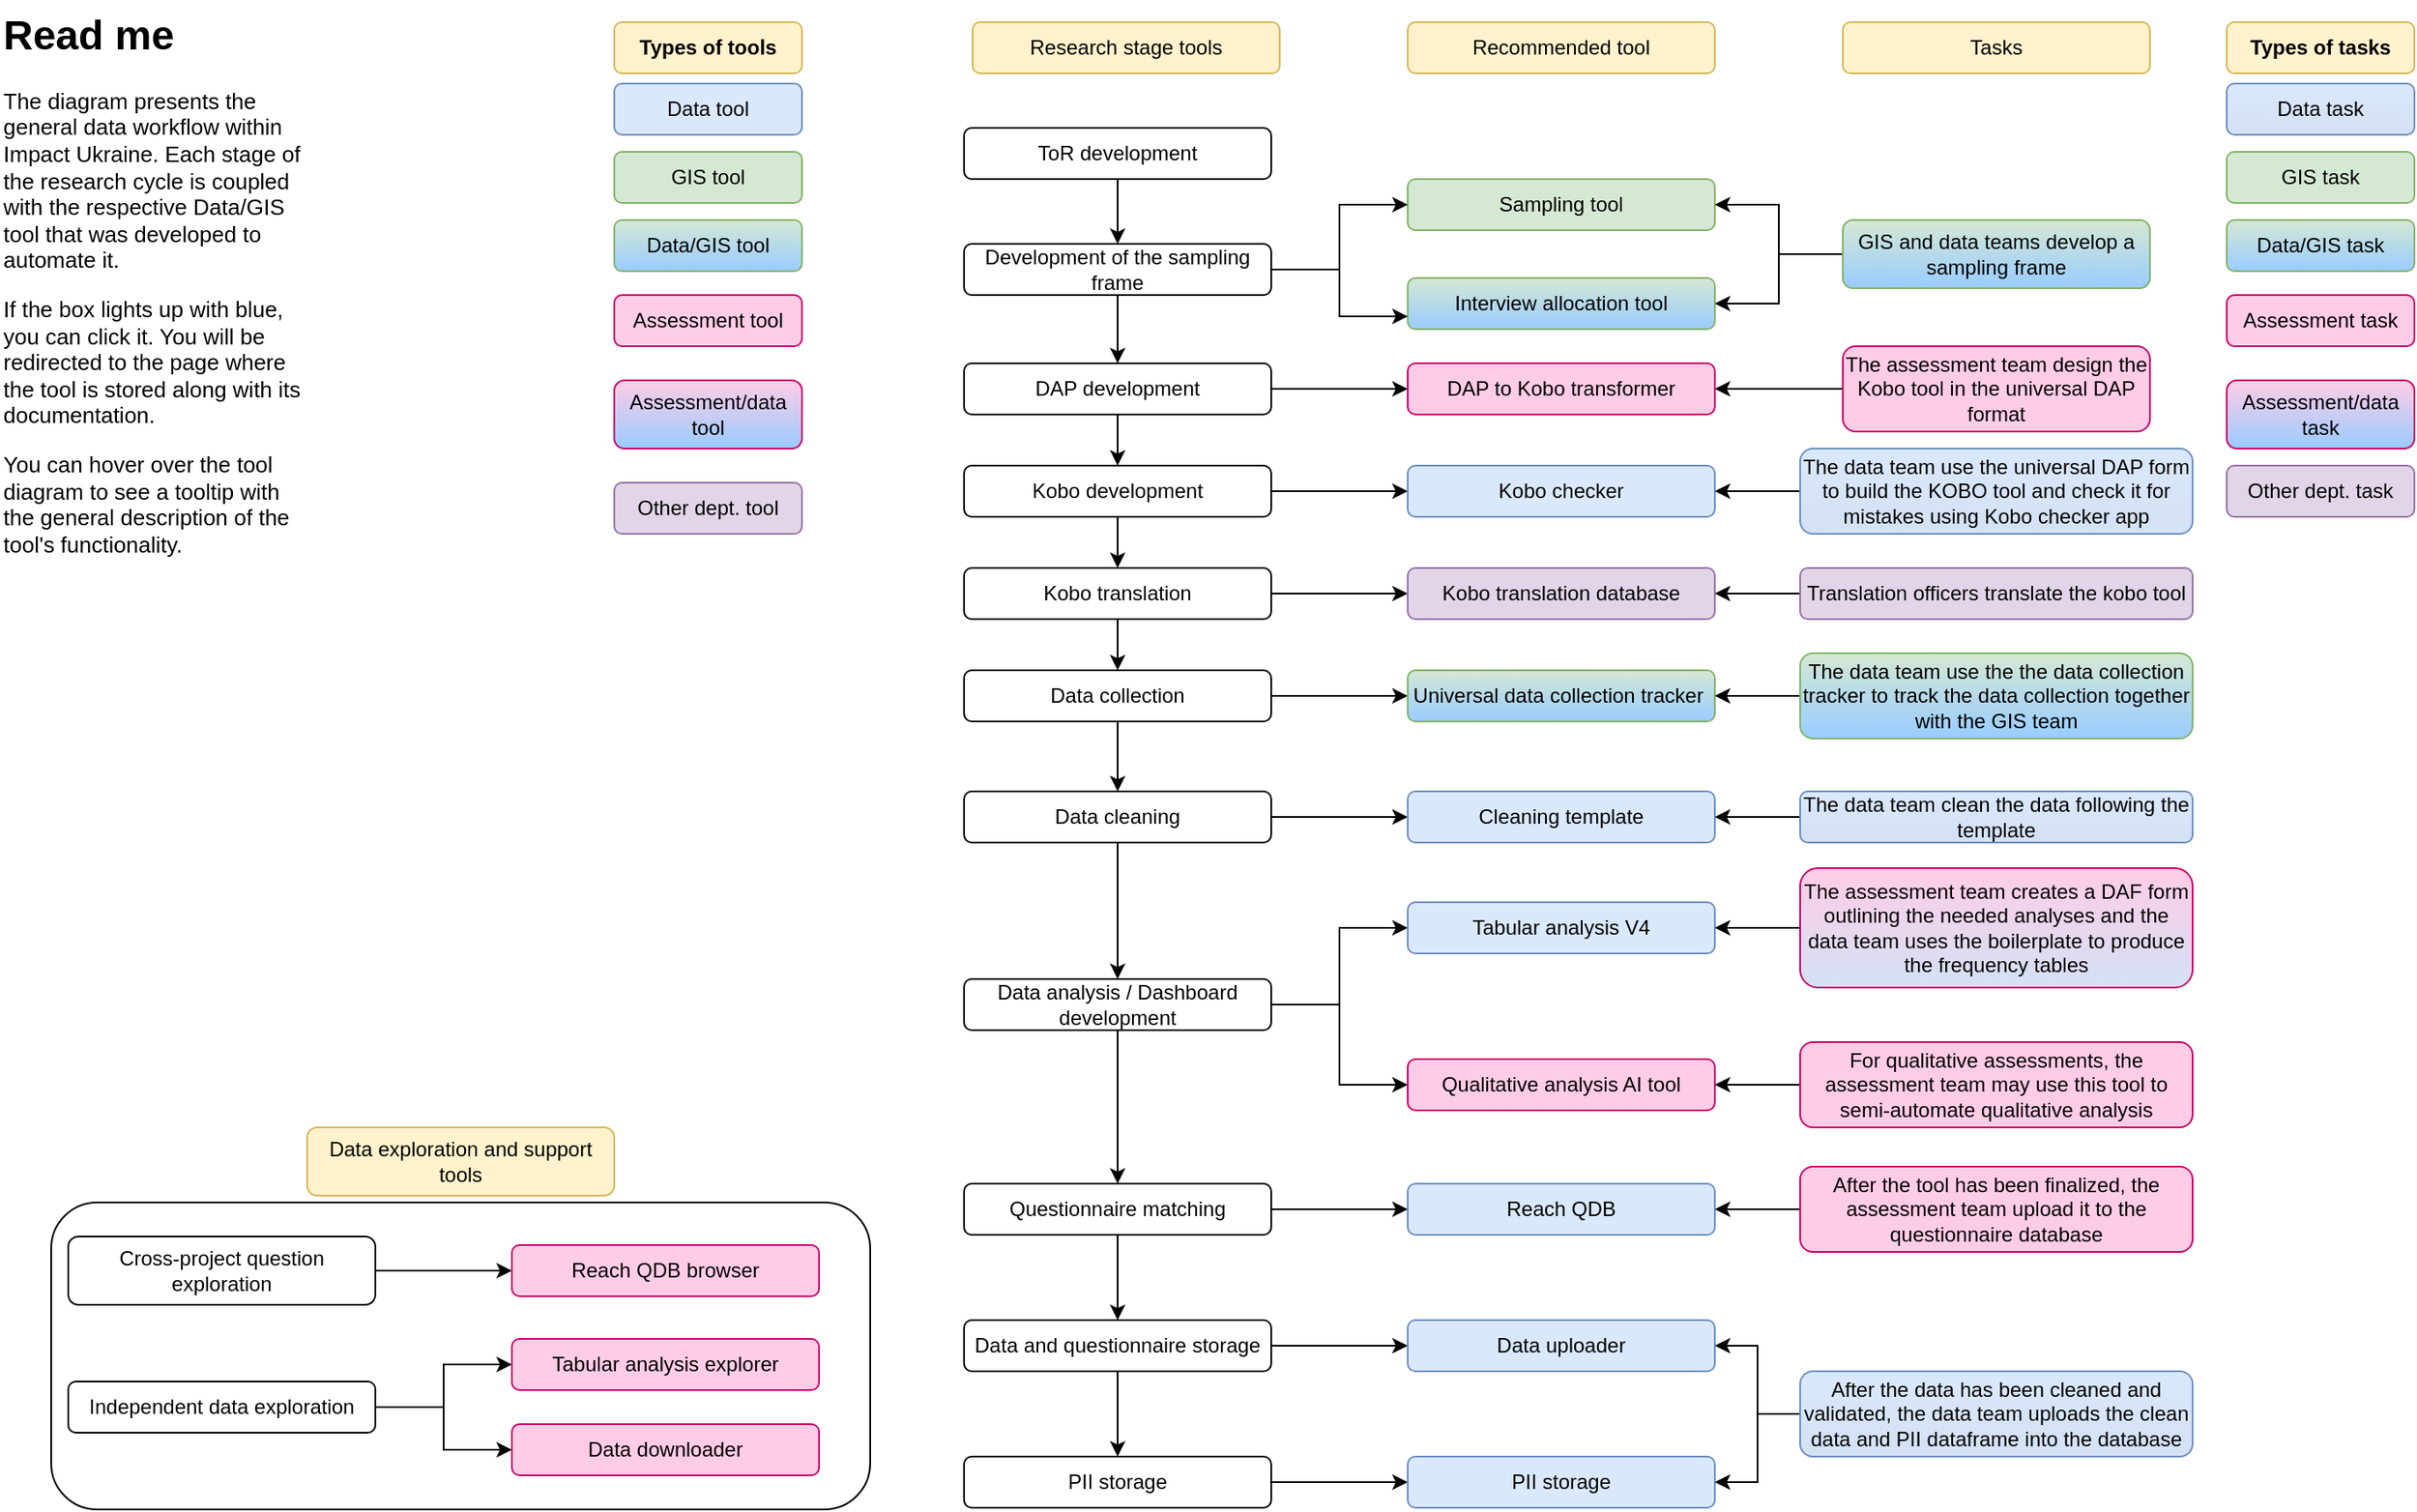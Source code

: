<mxfile version="24.4.15" type="github">
  <diagram name="Page-1" id="CdamL6_mtSKDQ_Ty3OGJ">
    <mxGraphModel dx="1975" dy="983" grid="1" gridSize="10" guides="1" tooltips="1" connect="1" arrows="1" fold="1" page="1" pageScale="1" pageWidth="850" pageHeight="1100" math="0" shadow="0">
      <root>
        <mxCell id="0" />
        <mxCell id="1" parent="0" />
        <mxCell id="rfDyb57G6SXDkPlzruz_-56" value="" style="rounded=1;whiteSpace=wrap;html=1;fillColor=none;" vertex="1" parent="1">
          <mxGeometry x="70" y="715" width="480" height="180" as="geometry" />
        </mxCell>
        <mxCell id="5ZZzninA21lW4IOuCeZm-38" style="edgeStyle=orthogonalEdgeStyle;rounded=0;orthogonalLoop=1;jettySize=auto;html=1;exitX=0.5;exitY=1;exitDx=0;exitDy=0;entryX=0.5;entryY=0;entryDx=0;entryDy=0;" parent="1" source="5ZZzninA21lW4IOuCeZm-1" target="5ZZzninA21lW4IOuCeZm-37" edge="1">
          <mxGeometry relative="1" as="geometry" />
        </mxCell>
        <mxCell id="5ZZzninA21lW4IOuCeZm-1" value="ToR development" style="rounded=1;whiteSpace=wrap;html=1;" parent="1" vertex="1">
          <mxGeometry x="605" y="85" width="180" height="30" as="geometry" />
        </mxCell>
        <UserObject label="Sampling tool" link="https://impact-initiatives.shinyapps.io/r_sampling_tool_v2/" tooltip="The tool allows the user to build a sampling frame using the list of settlements that have to be sampled and the estimated populations of the settlements" id="5ZZzninA21lW4IOuCeZm-2">
          <mxCell style="rounded=1;whiteSpace=wrap;html=1;fillColor=#d5e8d4;strokeColor=#82b366;" parent="1" vertex="1">
            <mxGeometry x="865" y="115" width="180" height="30" as="geometry" />
          </mxCell>
        </UserObject>
        <mxCell id="5ZZzninA21lW4IOuCeZm-3" value="Data/GIS tool" style="rounded=1;whiteSpace=wrap;html=1;fillColor=#d5e8d4;strokeColor=#82b366;gradientColor=#99CCFF;" parent="1" vertex="1">
          <mxGeometry x="400" y="139" width="110" height="30" as="geometry" />
        </mxCell>
        <mxCell id="5ZZzninA21lW4IOuCeZm-4" value="Data tool" style="rounded=1;whiteSpace=wrap;html=1;fillColor=#dae8fc;strokeColor=#6c8ebf;" parent="1" vertex="1">
          <mxGeometry x="400" y="59" width="110" height="30" as="geometry" />
        </mxCell>
        <mxCell id="5ZZzninA21lW4IOuCeZm-5" value="GIS tool" style="rounded=1;whiteSpace=wrap;html=1;fillColor=#d5e8d4;strokeColor=#82b366;" parent="1" vertex="1">
          <mxGeometry x="400" y="99" width="110" height="30" as="geometry" />
        </mxCell>
        <UserObject label="Interview allocation tool" tooltip="The tool allows the user to distribute the interviews across the sampled geography using the sampling frame and the maps of the territory that has to be sampled. The interviews can be distributed within individual polygons or attributed to points within polygons " id="5ZZzninA21lW4IOuCeZm-6">
          <mxCell style="rounded=1;whiteSpace=wrap;html=1;fillColor=#d5e8d4;strokeColor=#82b366;gradientColor=#99CCFF;" parent="1" vertex="1">
            <mxGeometry x="865" y="173" width="180" height="30" as="geometry" />
          </mxCell>
        </UserObject>
        <mxCell id="5ZZzninA21lW4IOuCeZm-32" style="edgeStyle=orthogonalEdgeStyle;rounded=0;orthogonalLoop=1;jettySize=auto;html=1;exitX=0.5;exitY=1;exitDx=0;exitDy=0;entryX=0.5;entryY=0;entryDx=0;entryDy=0;" parent="1" source="5ZZzninA21lW4IOuCeZm-10" target="5ZZzninA21lW4IOuCeZm-12" edge="1">
          <mxGeometry relative="1" as="geometry" />
        </mxCell>
        <mxCell id="5ZZzninA21lW4IOuCeZm-36" style="edgeStyle=orthogonalEdgeStyle;rounded=0;orthogonalLoop=1;jettySize=auto;html=1;exitX=1;exitY=0.5;exitDx=0;exitDy=0;" parent="1" source="5ZZzninA21lW4IOuCeZm-10" target="5ZZzninA21lW4IOuCeZm-13" edge="1">
          <mxGeometry relative="1" as="geometry" />
        </mxCell>
        <mxCell id="5ZZzninA21lW4IOuCeZm-10" value="DAP development" style="rounded=1;whiteSpace=wrap;html=1;" parent="1" vertex="1">
          <mxGeometry x="605" y="223" width="180" height="30" as="geometry" />
        </mxCell>
        <mxCell id="5ZZzninA21lW4IOuCeZm-42" style="edgeStyle=orthogonalEdgeStyle;rounded=0;orthogonalLoop=1;jettySize=auto;html=1;entryX=0;entryY=0.5;entryDx=0;entryDy=0;" parent="1" source="5ZZzninA21lW4IOuCeZm-12" target="5ZZzninA21lW4IOuCeZm-20" edge="1">
          <mxGeometry relative="1" as="geometry" />
        </mxCell>
        <mxCell id="rfDyb57G6SXDkPlzruz_-59" value="" style="edgeStyle=orthogonalEdgeStyle;rounded=0;orthogonalLoop=1;jettySize=auto;html=1;" edge="1" parent="1" source="5ZZzninA21lW4IOuCeZm-12" target="rfDyb57G6SXDkPlzruz_-51">
          <mxGeometry relative="1" as="geometry" />
        </mxCell>
        <mxCell id="5ZZzninA21lW4IOuCeZm-12" value="Kobo development" style="rounded=1;whiteSpace=wrap;html=1;" parent="1" vertex="1">
          <mxGeometry x="605" y="283" width="180" height="30" as="geometry" />
        </mxCell>
        <UserObject label="DAP to Kobo transformer" link="https://impact-initiatives.shinyapps.io/dap_generating/" tooltip="If the user has used the Universal DAP form to create their DAP file, this tool allows the user to create a baseline KOBO tool out of it. It can also be used to transform existing KOBO forms into DAP files filled in in the form of the Universal DAP file." id="5ZZzninA21lW4IOuCeZm-13">
          <mxCell style="rounded=1;whiteSpace=wrap;html=1;fillColor=#FFCCE6;strokeColor=#CC0066;" parent="1" vertex="1">
            <mxGeometry x="865" y="223" width="180" height="30" as="geometry" />
          </mxCell>
        </UserObject>
        <mxCell id="5ZZzninA21lW4IOuCeZm-33" style="edgeStyle=orthogonalEdgeStyle;rounded=0;orthogonalLoop=1;jettySize=auto;html=1;exitX=0.5;exitY=1;exitDx=0;exitDy=0;entryX=0.5;entryY=0;entryDx=0;entryDy=0;" parent="1" source="5ZZzninA21lW4IOuCeZm-19" target="5ZZzninA21lW4IOuCeZm-23" edge="1">
          <mxGeometry relative="1" as="geometry" />
        </mxCell>
        <mxCell id="5ZZzninA21lW4IOuCeZm-44" style="edgeStyle=orthogonalEdgeStyle;rounded=0;orthogonalLoop=1;jettySize=auto;html=1;exitX=1;exitY=0.5;exitDx=0;exitDy=0;entryX=0;entryY=0.5;entryDx=0;entryDy=0;" parent="1" source="5ZZzninA21lW4IOuCeZm-19" target="5ZZzninA21lW4IOuCeZm-43" edge="1">
          <mxGeometry relative="1" as="geometry" />
        </mxCell>
        <mxCell id="5ZZzninA21lW4IOuCeZm-19" value="Data collection" style="rounded=1;whiteSpace=wrap;html=1;" parent="1" vertex="1">
          <mxGeometry x="605" y="403" width="180" height="30" as="geometry" />
        </mxCell>
        <UserObject label="Kobo checker" link="https://impact-initiatives.shinyapps.io/Kobo_checker/" tooltip="The tool allows the user to check their KOBO form for common mistakes that can make it incompatible with the cleaning script.&#xa;It also allows the user to explore the interview flow within the KOBO form." id="5ZZzninA21lW4IOuCeZm-20">
          <mxCell style="rounded=1;whiteSpace=wrap;html=1;fillColor=#dae8fc;strokeColor=#6c8ebf;" parent="1" vertex="1">
            <mxGeometry x="865" y="283" width="180" height="30" as="geometry" />
          </mxCell>
        </UserObject>
        <mxCell id="5ZZzninA21lW4IOuCeZm-46" style="edgeStyle=orthogonalEdgeStyle;rounded=0;orthogonalLoop=1;jettySize=auto;html=1;exitX=1;exitY=0.5;exitDx=0;exitDy=0;" parent="1" source="5ZZzninA21lW4IOuCeZm-23" target="5ZZzninA21lW4IOuCeZm-25" edge="1">
          <mxGeometry relative="1" as="geometry" />
        </mxCell>
        <mxCell id="5ZZzninA21lW4IOuCeZm-49" style="edgeStyle=orthogonalEdgeStyle;rounded=0;orthogonalLoop=1;jettySize=auto;html=1;exitX=0.5;exitY=1;exitDx=0;exitDy=0;" parent="1" source="5ZZzninA21lW4IOuCeZm-23" target="5ZZzninA21lW4IOuCeZm-27" edge="1">
          <mxGeometry relative="1" as="geometry" />
        </mxCell>
        <mxCell id="5ZZzninA21lW4IOuCeZm-23" value="Data cleaning" style="rounded=1;whiteSpace=wrap;html=1;" parent="1" vertex="1">
          <mxGeometry x="605" y="474" width="180" height="30" as="geometry" />
        </mxCell>
        <UserObject label="Cleaning template" link="https://github.com/REACH-WoU/utilityR" tooltip="A universal cleaning template that goes through the general process of cleaning KOBO interviews within Impact Ukraine. Based on UtilityR package." id="5ZZzninA21lW4IOuCeZm-25">
          <mxCell style="rounded=1;whiteSpace=wrap;html=1;fillColor=#dae8fc;strokeColor=#6c8ebf;" parent="1" vertex="1">
            <mxGeometry x="865" y="474" width="180" height="30" as="geometry" />
          </mxCell>
        </UserObject>
        <mxCell id="5ZZzninA21lW4IOuCeZm-53" value="" style="edgeStyle=orthogonalEdgeStyle;rounded=0;orthogonalLoop=1;jettySize=auto;html=1;" parent="1" source="5ZZzninA21lW4IOuCeZm-27" target="5ZZzninA21lW4IOuCeZm-50" edge="1">
          <mxGeometry relative="1" as="geometry" />
        </mxCell>
        <mxCell id="rfDyb57G6SXDkPlzruz_-44" style="edgeStyle=orthogonalEdgeStyle;rounded=0;orthogonalLoop=1;jettySize=auto;html=1;entryX=0;entryY=0.5;entryDx=0;entryDy=0;" edge="1" parent="1" source="5ZZzninA21lW4IOuCeZm-27" target="rfDyb57G6SXDkPlzruz_-43">
          <mxGeometry relative="1" as="geometry" />
        </mxCell>
        <mxCell id="rfDyb57G6SXDkPlzruz_-45" style="edgeStyle=orthogonalEdgeStyle;rounded=0;orthogonalLoop=1;jettySize=auto;html=1;entryX=0;entryY=0.5;entryDx=0;entryDy=0;" edge="1" parent="1" source="5ZZzninA21lW4IOuCeZm-27" target="5ZZzninA21lW4IOuCeZm-47">
          <mxGeometry relative="1" as="geometry" />
        </mxCell>
        <mxCell id="5ZZzninA21lW4IOuCeZm-27" value="Data analysis / Dashboard development" style="rounded=1;whiteSpace=wrap;html=1;" parent="1" vertex="1">
          <mxGeometry x="605" y="584" width="180" height="30" as="geometry" />
        </mxCell>
        <mxCell id="5ZZzninA21lW4IOuCeZm-34" value="Research stage tools" style="rounded=1;whiteSpace=wrap;html=1;fillColor=#fff2cc;strokeColor=#d6b656;" parent="1" vertex="1">
          <mxGeometry x="610" y="23" width="180" height="30" as="geometry" />
        </mxCell>
        <mxCell id="5ZZzninA21lW4IOuCeZm-35" value="Recommended tool" style="rounded=1;whiteSpace=wrap;html=1;fillColor=#fff2cc;strokeColor=#d6b656;" parent="1" vertex="1">
          <mxGeometry x="865" y="23" width="180" height="30" as="geometry" />
        </mxCell>
        <mxCell id="5ZZzninA21lW4IOuCeZm-39" style="edgeStyle=orthogonalEdgeStyle;rounded=0;orthogonalLoop=1;jettySize=auto;html=1;exitX=0.5;exitY=1;exitDx=0;exitDy=0;" parent="1" source="5ZZzninA21lW4IOuCeZm-37" target="5ZZzninA21lW4IOuCeZm-10" edge="1">
          <mxGeometry relative="1" as="geometry" />
        </mxCell>
        <mxCell id="5ZZzninA21lW4IOuCeZm-40" style="edgeStyle=orthogonalEdgeStyle;rounded=0;orthogonalLoop=1;jettySize=auto;html=1;entryX=0;entryY=0.5;entryDx=0;entryDy=0;" parent="1" source="5ZZzninA21lW4IOuCeZm-37" target="5ZZzninA21lW4IOuCeZm-2" edge="1">
          <mxGeometry relative="1" as="geometry" />
        </mxCell>
        <mxCell id="5ZZzninA21lW4IOuCeZm-41" style="edgeStyle=orthogonalEdgeStyle;rounded=0;orthogonalLoop=1;jettySize=auto;html=1;exitX=1;exitY=0.5;exitDx=0;exitDy=0;entryX=0;entryY=0.75;entryDx=0;entryDy=0;" parent="1" source="5ZZzninA21lW4IOuCeZm-37" target="5ZZzninA21lW4IOuCeZm-6" edge="1">
          <mxGeometry relative="1" as="geometry" />
        </mxCell>
        <mxCell id="5ZZzninA21lW4IOuCeZm-37" value="Development of the sampling frame" style="rounded=1;whiteSpace=wrap;html=1;" parent="1" vertex="1">
          <mxGeometry x="605" y="153" width="180" height="30" as="geometry" />
        </mxCell>
        <UserObject label="Universal data collection tracker&amp;nbsp;" link="https://github.com/REACH-WoU/tracker_template" tooltip="The data collection tracker app on Shiny server. Allows the user to build interactive, live Shiny application that tracks the data collection process" id="5ZZzninA21lW4IOuCeZm-43">
          <mxCell style="rounded=1;whiteSpace=wrap;html=1;fillColor=#d5e8d4;strokeColor=#82b366;gradientColor=#99CCFF;" parent="1" vertex="1">
            <mxGeometry x="865" y="403" width="180" height="30" as="geometry" />
          </mxCell>
        </UserObject>
        <UserObject label="Tabular analysis V4" link="https://github.com/REACH-WoU/tabular_analysis_boilerplate_v4" tooltip="The tabular analysis boilerplate, that allows the user to quickly build frequency tables in Python. " id="5ZZzninA21lW4IOuCeZm-47">
          <mxCell style="rounded=1;whiteSpace=wrap;html=1;fillColor=#dae8fc;strokeColor=#6c8ebf;" parent="1" vertex="1">
            <mxGeometry x="865" y="539" width="180" height="30" as="geometry" />
          </mxCell>
        </UserObject>
        <mxCell id="5ZZzninA21lW4IOuCeZm-52" style="edgeStyle=orthogonalEdgeStyle;rounded=0;orthogonalLoop=1;jettySize=auto;html=1;exitX=1;exitY=0.5;exitDx=0;exitDy=0;entryX=0;entryY=0.5;entryDx=0;entryDy=0;" parent="1" source="5ZZzninA21lW4IOuCeZm-50" target="5ZZzninA21lW4IOuCeZm-51" edge="1">
          <mxGeometry relative="1" as="geometry" />
        </mxCell>
        <mxCell id="5ZZzninA21lW4IOuCeZm-56" value="" style="edgeStyle=orthogonalEdgeStyle;rounded=0;orthogonalLoop=1;jettySize=auto;html=1;" parent="1" source="5ZZzninA21lW4IOuCeZm-50" target="5ZZzninA21lW4IOuCeZm-54" edge="1">
          <mxGeometry relative="1" as="geometry" />
        </mxCell>
        <mxCell id="5ZZzninA21lW4IOuCeZm-50" value="Questionnaire matching" style="rounded=1;whiteSpace=wrap;html=1;" parent="1" vertex="1">
          <mxGeometry x="605" y="704" width="180" height="30" as="geometry" />
        </mxCell>
        <UserObject label="Reach QDB" link="https://impact-initiatives.shinyapps.io/Reach_QDB/" tooltip="A Shiny app that allows the user to match the questions in their Kobo form to questions already present in the database. This allows us to understand if we&#39;ve asked a question across multiple research cycles and timeframes" id="5ZZzninA21lW4IOuCeZm-51">
          <mxCell style="rounded=1;whiteSpace=wrap;html=1;fillColor=#dae8fc;strokeColor=#6c8ebf;" parent="1" vertex="1">
            <mxGeometry x="865" y="704" width="180" height="30" as="geometry" />
          </mxCell>
        </UserObject>
        <mxCell id="5ZZzninA21lW4IOuCeZm-58" value="" style="edgeStyle=orthogonalEdgeStyle;rounded=0;orthogonalLoop=1;jettySize=auto;html=1;" parent="1" source="5ZZzninA21lW4IOuCeZm-54" target="5ZZzninA21lW4IOuCeZm-57" edge="1">
          <mxGeometry relative="1" as="geometry" />
        </mxCell>
        <mxCell id="5ZZzninA21lW4IOuCeZm-59" value="" style="edgeStyle=orthogonalEdgeStyle;rounded=0;orthogonalLoop=1;jettySize=auto;html=1;" parent="1" source="5ZZzninA21lW4IOuCeZm-54" target="5ZZzninA21lW4IOuCeZm-55" edge="1">
          <mxGeometry relative="1" as="geometry" />
        </mxCell>
        <mxCell id="5ZZzninA21lW4IOuCeZm-54" value="Data and questionnaire storage" style="rounded=1;whiteSpace=wrap;html=1;" parent="1" vertex="1">
          <mxGeometry x="605" y="784" width="180" height="30" as="geometry" />
        </mxCell>
        <UserObject label="Data uploader" tooltip="Tool used to upload clean datasets into the REACH_DB" link="https://impact-initiatives.shinyapps.io/data_uploader_python/" id="5ZZzninA21lW4IOuCeZm-55">
          <mxCell style="rounded=1;whiteSpace=wrap;html=1;fillColor=#dae8fc;strokeColor=#6c8ebf;" parent="1" vertex="1">
            <mxGeometry x="865" y="784" width="180" height="30" as="geometry" />
          </mxCell>
        </UserObject>
        <mxCell id="5ZZzninA21lW4IOuCeZm-61" value="" style="edgeStyle=orthogonalEdgeStyle;rounded=0;orthogonalLoop=1;jettySize=auto;html=1;" parent="1" source="5ZZzninA21lW4IOuCeZm-57" target="5ZZzninA21lW4IOuCeZm-60" edge="1">
          <mxGeometry relative="1" as="geometry" />
        </mxCell>
        <mxCell id="5ZZzninA21lW4IOuCeZm-57" value="PII storage" style="rounded=1;whiteSpace=wrap;html=1;" parent="1" vertex="1">
          <mxGeometry x="605" y="864" width="180" height="30" as="geometry" />
        </mxCell>
        <UserObject label="PII storage" tooltip="The tool used to upload PII into the database" link="https://impact-initiatives.shinyapps.io/data_uploader_python/" id="5ZZzninA21lW4IOuCeZm-60">
          <mxCell style="rounded=1;whiteSpace=wrap;html=1;fillColor=#dae8fc;strokeColor=#6c8ebf;" parent="1" vertex="1">
            <mxGeometry x="865" y="864" width="180" height="30" as="geometry" />
          </mxCell>
        </UserObject>
        <mxCell id="jXckjUTRDvluykvVXxvT-2" value="&lt;b&gt;Types of tools&lt;/b&gt;" style="text;html=1;align=center;verticalAlign=middle;whiteSpace=wrap;rounded=1;strokeColor=#d6b656;fillColor=#fff2cc;" parent="1" vertex="1">
          <mxGeometry x="400" y="23" width="110" height="30" as="geometry" />
        </mxCell>
        <mxCell id="jXckjUTRDvluykvVXxvT-3" value="&lt;h1 style=&quot;margin-top: 0px;&quot;&gt;Read me&lt;/h1&gt;&lt;p style=&quot;font-size: 13px;&quot;&gt;&lt;font style=&quot;font-size: 13px;&quot;&gt;The diagram presents the general data workflow within Impact Ukraine. Each stage of the research cycle is coupled with the respective Data/GIS tool that was developed to automate it.&amp;nbsp;&lt;/font&gt;&lt;/p&gt;&lt;p style=&quot;font-size: 13px;&quot;&gt;&lt;font style=&quot;font-size: 13px;&quot;&gt;If the box lights up with blue, you can click it. You will be redirected to the page where the tool is stored along with its documentation.&lt;/font&gt;&lt;/p&gt;&lt;p style=&quot;font-size: 13px;&quot;&gt;&lt;font style=&quot;font-size: 13px;&quot;&gt;You can hover over the tool diagram to see a tooltip with the general description of the tool&#39;s functionality.&lt;/font&gt;&lt;/p&gt;" style="text;html=1;whiteSpace=wrap;overflow=hidden;rounded=0;" parent="1" vertex="1">
          <mxGeometry x="40" y="10" width="180" height="340" as="geometry" />
        </mxCell>
        <mxCell id="rfDyb57G6SXDkPlzruz_-1" value="Tasks" style="rounded=1;whiteSpace=wrap;html=1;fillColor=#fff2cc;strokeColor=#d6b656;" vertex="1" parent="1">
          <mxGeometry x="1120" y="23" width="180" height="30" as="geometry" />
        </mxCell>
        <mxCell id="rfDyb57G6SXDkPlzruz_-3" value="Assessment tool" style="rounded=1;whiteSpace=wrap;html=1;fillColor=#FFCCE6;strokeColor=#CC0066;" vertex="1" parent="1">
          <mxGeometry x="400" y="183" width="110" height="30" as="geometry" />
        </mxCell>
        <mxCell id="rfDyb57G6SXDkPlzruz_-10" style="edgeStyle=orthogonalEdgeStyle;rounded=0;orthogonalLoop=1;jettySize=auto;html=1;entryX=1;entryY=0.5;entryDx=0;entryDy=0;" edge="1" parent="1" source="rfDyb57G6SXDkPlzruz_-4" target="5ZZzninA21lW4IOuCeZm-2">
          <mxGeometry relative="1" as="geometry" />
        </mxCell>
        <mxCell id="rfDyb57G6SXDkPlzruz_-11" style="edgeStyle=orthogonalEdgeStyle;rounded=0;orthogonalLoop=1;jettySize=auto;html=1;entryX=1;entryY=0.5;entryDx=0;entryDy=0;" edge="1" parent="1" source="rfDyb57G6SXDkPlzruz_-4" target="5ZZzninA21lW4IOuCeZm-6">
          <mxGeometry relative="1" as="geometry" />
        </mxCell>
        <mxCell id="rfDyb57G6SXDkPlzruz_-4" value="GIS and data teams develop a sampling frame" style="rounded=1;whiteSpace=wrap;html=1;fillColor=#d5e8d4;strokeColor=#82b366;gradientColor=#99CCFF;" vertex="1" parent="1">
          <mxGeometry x="1120" y="139" width="180" height="40" as="geometry" />
        </mxCell>
        <mxCell id="rfDyb57G6SXDkPlzruz_-5" value="Data/GIS task" style="rounded=1;whiteSpace=wrap;html=1;fillColor=#d5e8d4;strokeColor=#82b366;gradientColor=#99CCFF;" vertex="1" parent="1">
          <mxGeometry x="1345" y="139" width="110" height="30" as="geometry" />
        </mxCell>
        <mxCell id="rfDyb57G6SXDkPlzruz_-6" value="Data task" style="rounded=1;whiteSpace=wrap;html=1;fillColor=#dae8fc;strokeColor=#6c8ebf;gradientColor=#D4E1F5;" vertex="1" parent="1">
          <mxGeometry x="1345" y="59" width="110" height="30" as="geometry" />
        </mxCell>
        <mxCell id="rfDyb57G6SXDkPlzruz_-7" value="GIS task" style="rounded=1;whiteSpace=wrap;html=1;fillColor=#d5e8d4;strokeColor=#82b366;" vertex="1" parent="1">
          <mxGeometry x="1345" y="99" width="110" height="30" as="geometry" />
        </mxCell>
        <mxCell id="rfDyb57G6SXDkPlzruz_-8" value="&lt;b&gt;Types of tasks&lt;/b&gt;" style="text;html=1;align=center;verticalAlign=middle;whiteSpace=wrap;rounded=1;strokeColor=#d6b656;fillColor=#fff2cc;" vertex="1" parent="1">
          <mxGeometry x="1345" y="23" width="110" height="30" as="geometry" />
        </mxCell>
        <mxCell id="rfDyb57G6SXDkPlzruz_-9" value="Assessment task" style="rounded=1;whiteSpace=wrap;html=1;fillColor=#FFCCE6;strokeColor=#CC0066;" vertex="1" parent="1">
          <mxGeometry x="1345" y="183" width="110" height="30" as="geometry" />
        </mxCell>
        <mxCell id="rfDyb57G6SXDkPlzruz_-13" style="edgeStyle=orthogonalEdgeStyle;rounded=0;orthogonalLoop=1;jettySize=auto;html=1;entryX=1;entryY=0.5;entryDx=0;entryDy=0;" edge="1" parent="1" source="rfDyb57G6SXDkPlzruz_-12" target="5ZZzninA21lW4IOuCeZm-13">
          <mxGeometry relative="1" as="geometry" />
        </mxCell>
        <UserObject label="The assessment team design the Kobo tool in the universal DAP format" tooltip="Only relevant for new research cycles, or for existing research cycles that have many changes to the tool" id="rfDyb57G6SXDkPlzruz_-12">
          <mxCell style="rounded=1;whiteSpace=wrap;html=1;fillColor=#FFCCE6;strokeColor=#CC0066;" vertex="1" parent="1">
            <mxGeometry x="1120" y="213" width="180" height="50" as="geometry" />
          </mxCell>
        </UserObject>
        <mxCell id="rfDyb57G6SXDkPlzruz_-15" style="edgeStyle=orthogonalEdgeStyle;rounded=0;orthogonalLoop=1;jettySize=auto;html=1;entryX=1;entryY=0.5;entryDx=0;entryDy=0;" edge="1" parent="1" source="rfDyb57G6SXDkPlzruz_-14" target="5ZZzninA21lW4IOuCeZm-20">
          <mxGeometry relative="1" as="geometry" />
        </mxCell>
        <mxCell id="rfDyb57G6SXDkPlzruz_-14" value="The data team use the universal DAP form to build the KOBO tool and check it for mistakes using Kobo checker app" style="rounded=1;whiteSpace=wrap;html=1;fillColor=#dae8fc;strokeColor=#6c8ebf;gradientColor=#D4E1F5;" vertex="1" parent="1">
          <mxGeometry x="1095" y="273" width="230" height="50" as="geometry" />
        </mxCell>
        <mxCell id="rfDyb57G6SXDkPlzruz_-17" style="edgeStyle=orthogonalEdgeStyle;rounded=0;orthogonalLoop=1;jettySize=auto;html=1;entryX=1;entryY=0.5;entryDx=0;entryDy=0;" edge="1" parent="1" source="rfDyb57G6SXDkPlzruz_-16" target="5ZZzninA21lW4IOuCeZm-43">
          <mxGeometry relative="1" as="geometry" />
        </mxCell>
        <mxCell id="rfDyb57G6SXDkPlzruz_-16" value="The data team use the the data collection tracker to track the data collection together with the GIS team" style="rounded=1;whiteSpace=wrap;html=1;fillColor=#d5e8d4;strokeColor=#82b366;gradientColor=#99CCFF;" vertex="1" parent="1">
          <mxGeometry x="1095" y="393" width="230" height="50" as="geometry" />
        </mxCell>
        <mxCell id="rfDyb57G6SXDkPlzruz_-19" style="edgeStyle=orthogonalEdgeStyle;rounded=0;orthogonalLoop=1;jettySize=auto;html=1;entryX=1;entryY=0.5;entryDx=0;entryDy=0;" edge="1" parent="1" source="rfDyb57G6SXDkPlzruz_-18" target="5ZZzninA21lW4IOuCeZm-25">
          <mxGeometry relative="1" as="geometry" />
        </mxCell>
        <mxCell id="rfDyb57G6SXDkPlzruz_-18" value="The data team clean the data following the template" style="rounded=1;whiteSpace=wrap;html=1;fillColor=#dae8fc;strokeColor=#6c8ebf;gradientColor=#D4E1F5;" vertex="1" parent="1">
          <mxGeometry x="1095" y="474" width="230" height="30" as="geometry" />
        </mxCell>
        <mxCell id="rfDyb57G6SXDkPlzruz_-21" style="edgeStyle=orthogonalEdgeStyle;rounded=0;orthogonalLoop=1;jettySize=auto;html=1;entryX=1;entryY=0.5;entryDx=0;entryDy=0;" edge="1" parent="1" source="rfDyb57G6SXDkPlzruz_-20" target="5ZZzninA21lW4IOuCeZm-47">
          <mxGeometry relative="1" as="geometry" />
        </mxCell>
        <mxCell id="rfDyb57G6SXDkPlzruz_-20" value="The assessment team creates a DAF form outlining the needed analyses and the data team uses the boilerplate to produce the frequency tables" style="rounded=1;whiteSpace=wrap;html=1;fillColor=#FFCCE6;strokeColor=#CC0066;gradientColor=#D4E1F5;" vertex="1" parent="1">
          <mxGeometry x="1095" y="519" width="230" height="70" as="geometry" />
        </mxCell>
        <mxCell id="rfDyb57G6SXDkPlzruz_-23" style="edgeStyle=orthogonalEdgeStyle;rounded=0;orthogonalLoop=1;jettySize=auto;html=1;entryX=1;entryY=0.5;entryDx=0;entryDy=0;" edge="1" parent="1" source="rfDyb57G6SXDkPlzruz_-22" target="5ZZzninA21lW4IOuCeZm-51">
          <mxGeometry relative="1" as="geometry" />
        </mxCell>
        <UserObject label="After the tool has been finalized, the assessment team upload it to the questionnaire database" tooltip="Only relevant for new research cycles, or for existing research cycles that have many changes to the tool" id="rfDyb57G6SXDkPlzruz_-22">
          <mxCell style="rounded=1;whiteSpace=wrap;html=1;fillColor=#FFCCE6;strokeColor=#CC0066;" vertex="1" parent="1">
            <mxGeometry x="1095" y="694" width="230" height="50" as="geometry" />
          </mxCell>
        </UserObject>
        <mxCell id="rfDyb57G6SXDkPlzruz_-25" style="edgeStyle=orthogonalEdgeStyle;rounded=0;orthogonalLoop=1;jettySize=auto;html=1;entryX=1;entryY=0.5;entryDx=0;entryDy=0;" edge="1" parent="1" source="rfDyb57G6SXDkPlzruz_-24" target="5ZZzninA21lW4IOuCeZm-55">
          <mxGeometry relative="1" as="geometry" />
        </mxCell>
        <mxCell id="rfDyb57G6SXDkPlzruz_-27" style="edgeStyle=orthogonalEdgeStyle;rounded=0;orthogonalLoop=1;jettySize=auto;html=1;entryX=1;entryY=0.5;entryDx=0;entryDy=0;" edge="1" parent="1" source="rfDyb57G6SXDkPlzruz_-24" target="5ZZzninA21lW4IOuCeZm-60">
          <mxGeometry relative="1" as="geometry" />
        </mxCell>
        <mxCell id="rfDyb57G6SXDkPlzruz_-24" value="After the data has been cleaned and validated, the data team uploads the clean data and PII dataframe into the database" style="rounded=1;whiteSpace=wrap;html=1;fillColor=#dae8fc;strokeColor=#6c8ebf;gradientColor=#D4E1F5;" vertex="1" parent="1">
          <mxGeometry x="1095" y="814" width="230" height="50" as="geometry" />
        </mxCell>
        <mxCell id="rfDyb57G6SXDkPlzruz_-28" value="Other dept. tool" style="rounded=1;whiteSpace=wrap;html=1;fillColor=#e1d5e7;strokeColor=#9673a6;" vertex="1" parent="1">
          <mxGeometry x="400" y="293" width="110" height="30" as="geometry" />
        </mxCell>
        <mxCell id="rfDyb57G6SXDkPlzruz_-29" value="Other dept. task" style="rounded=1;whiteSpace=wrap;html=1;fillColor=#e1d5e7;strokeColor=#9673a6;" vertex="1" parent="1">
          <mxGeometry x="1345" y="283" width="110" height="30" as="geometry" />
        </mxCell>
        <mxCell id="rfDyb57G6SXDkPlzruz_-31" value="Data exploration and support tools" style="rounded=1;whiteSpace=wrap;html=1;fillColor=#fff2cc;strokeColor=#d6b656;" vertex="1" parent="1">
          <mxGeometry x="220" y="671" width="180" height="40" as="geometry" />
        </mxCell>
        <UserObject label="Tabular analysis explorer" tooltip="The tool that allows the user to explore that frequency tables in their data by themselves" link="https://impact-initiatives.shinyapps.io/tabular_APP/" id="rfDyb57G6SXDkPlzruz_-32">
          <mxCell style="rounded=1;whiteSpace=wrap;html=1;fillColor=#FFCCE6;strokeColor=#CC0066;" vertex="1" parent="1">
            <mxGeometry x="340" y="795" width="180" height="30" as="geometry" />
          </mxCell>
        </UserObject>
        <mxCell id="rfDyb57G6SXDkPlzruz_-34" style="edgeStyle=orthogonalEdgeStyle;rounded=0;orthogonalLoop=1;jettySize=auto;html=1;entryX=0;entryY=0.5;entryDx=0;entryDy=0;" edge="1" parent="1" source="rfDyb57G6SXDkPlzruz_-33" target="rfDyb57G6SXDkPlzruz_-32">
          <mxGeometry relative="1" as="geometry" />
        </mxCell>
        <mxCell id="rfDyb57G6SXDkPlzruz_-42" style="edgeStyle=orthogonalEdgeStyle;rounded=0;orthogonalLoop=1;jettySize=auto;html=1;entryX=0;entryY=0.5;entryDx=0;entryDy=0;" edge="1" parent="1" source="rfDyb57G6SXDkPlzruz_-33" target="rfDyb57G6SXDkPlzruz_-40">
          <mxGeometry relative="1" as="geometry" />
        </mxCell>
        <mxCell id="rfDyb57G6SXDkPlzruz_-33" value="Independent data exploration" style="rounded=1;whiteSpace=wrap;html=1;" vertex="1" parent="1">
          <mxGeometry x="80" y="820" width="180" height="30" as="geometry" />
        </mxCell>
        <mxCell id="rfDyb57G6SXDkPlzruz_-37" style="edgeStyle=orthogonalEdgeStyle;rounded=0;orthogonalLoop=1;jettySize=auto;html=1;entryX=0;entryY=0.5;entryDx=0;entryDy=0;" edge="1" parent="1" source="rfDyb57G6SXDkPlzruz_-35" target="rfDyb57G6SXDkPlzruz_-36">
          <mxGeometry relative="1" as="geometry" />
        </mxCell>
        <mxCell id="rfDyb57G6SXDkPlzruz_-35" value="Cross-project question exploration" style="rounded=1;whiteSpace=wrap;html=1;" vertex="1" parent="1">
          <mxGeometry x="80" y="735" width="180" height="40" as="geometry" />
        </mxCell>
        <UserObject label="Reach QDB browser" tooltip="The tool that allows the user to browse all questions within the REACH questionnaire database" link="https://impact-initiatives.shinyapps.io/QDB_browser/" id="rfDyb57G6SXDkPlzruz_-36">
          <mxCell style="rounded=1;whiteSpace=wrap;html=1;fillColor=#FFCCE6;strokeColor=#CC0066;" vertex="1" parent="1">
            <mxGeometry x="340" y="740" width="180" height="30" as="geometry" />
          </mxCell>
        </UserObject>
        <UserObject label="Data downloader" tooltip="The tool that allows the user to browse all questions within the REACH questionnaire database" link="https://impact-initiatives.shinyapps.io/data_uploader_python/" id="rfDyb57G6SXDkPlzruz_-40">
          <mxCell style="rounded=1;whiteSpace=wrap;html=1;fillColor=#FFCCE6;strokeColor=#CC0066;" vertex="1" parent="1">
            <mxGeometry x="340" y="845" width="180" height="30" as="geometry" />
          </mxCell>
        </UserObject>
        <UserObject label="Qualitative analysis AI tool" tooltip="Currently searching for a Budget line to buy the licenses needed to run and deploy the tool" id="rfDyb57G6SXDkPlzruz_-43">
          <mxCell style="rounded=1;whiteSpace=wrap;html=1;fillColor=#FFCCE6;strokeColor=#CC0066;" vertex="1" parent="1">
            <mxGeometry x="865" y="631" width="180" height="30" as="geometry" />
          </mxCell>
        </UserObject>
        <mxCell id="rfDyb57G6SXDkPlzruz_-47" style="edgeStyle=orthogonalEdgeStyle;rounded=0;orthogonalLoop=1;jettySize=auto;html=1;entryX=1;entryY=0.5;entryDx=0;entryDy=0;" edge="1" parent="1" source="rfDyb57G6SXDkPlzruz_-46" target="rfDyb57G6SXDkPlzruz_-43">
          <mxGeometry relative="1" as="geometry" />
        </mxCell>
        <UserObject label="For qualitative assessments, the assessment team may use this tool to semi-automate qualitative analysis" tooltip="Only relevant for new research cycles, or for existing research cycles that have many changes to the tool" id="rfDyb57G6SXDkPlzruz_-46">
          <mxCell style="rounded=1;whiteSpace=wrap;html=1;fillColor=#FFCCE6;strokeColor=#CC0066;" vertex="1" parent="1">
            <mxGeometry x="1095" y="621" width="230" height="50" as="geometry" />
          </mxCell>
        </UserObject>
        <mxCell id="rfDyb57G6SXDkPlzruz_-53" style="edgeStyle=orthogonalEdgeStyle;rounded=0;orthogonalLoop=1;jettySize=auto;html=1;entryX=0;entryY=0.5;entryDx=0;entryDy=0;" edge="1" parent="1" source="rfDyb57G6SXDkPlzruz_-51" target="rfDyb57G6SXDkPlzruz_-52">
          <mxGeometry relative="1" as="geometry" />
        </mxCell>
        <mxCell id="rfDyb57G6SXDkPlzruz_-61" style="edgeStyle=orthogonalEdgeStyle;rounded=0;orthogonalLoop=1;jettySize=auto;html=1;entryX=0.5;entryY=0;entryDx=0;entryDy=0;" edge="1" parent="1" source="rfDyb57G6SXDkPlzruz_-51" target="5ZZzninA21lW4IOuCeZm-19">
          <mxGeometry relative="1" as="geometry" />
        </mxCell>
        <mxCell id="rfDyb57G6SXDkPlzruz_-51" value="Kobo translation" style="rounded=1;whiteSpace=wrap;html=1;" vertex="1" parent="1">
          <mxGeometry x="605" y="343" width="180" height="30" as="geometry" />
        </mxCell>
        <UserObject label="Kobo translation database" link="https://impact-initiatives.shinyapps.io/Reach_translation/" tooltip="The tool storing the translations for the questions in the questionnaire database. It also allows the translation officers to verify translations of certain questions " id="rfDyb57G6SXDkPlzruz_-52">
          <mxCell style="rounded=1;whiteSpace=wrap;html=1;fillColor=#e1d5e7;strokeColor=#9673a6;" vertex="1" parent="1">
            <mxGeometry x="865" y="343" width="180" height="30" as="geometry" />
          </mxCell>
        </UserObject>
        <mxCell id="rfDyb57G6SXDkPlzruz_-55" style="edgeStyle=orthogonalEdgeStyle;rounded=0;orthogonalLoop=1;jettySize=auto;html=1;entryX=1;entryY=0.5;entryDx=0;entryDy=0;" edge="1" parent="1" source="rfDyb57G6SXDkPlzruz_-54" target="rfDyb57G6SXDkPlzruz_-52">
          <mxGeometry relative="1" as="geometry" />
        </mxCell>
        <mxCell id="rfDyb57G6SXDkPlzruz_-54" value="Translation officers translate the kobo tool" style="rounded=1;whiteSpace=wrap;html=1;fillColor=#e1d5e7;strokeColor=#9673a6;" vertex="1" parent="1">
          <mxGeometry x="1095" y="343" width="230" height="30" as="geometry" />
        </mxCell>
        <mxCell id="rfDyb57G6SXDkPlzruz_-57" value="Assessment/data task" style="rounded=1;whiteSpace=wrap;html=1;fillColor=#FFCCE6;strokeColor=#CC0066;gradientColor=#99CCFF;" vertex="1" parent="1">
          <mxGeometry x="1345" y="233" width="110" height="40" as="geometry" />
        </mxCell>
        <mxCell id="rfDyb57G6SXDkPlzruz_-58" value="Assessment/data tool" style="rounded=1;whiteSpace=wrap;html=1;fillColor=#FFCCE6;strokeColor=#CC0066;gradientColor=#99CCFF;" vertex="1" parent="1">
          <mxGeometry x="400" y="233" width="110" height="40" as="geometry" />
        </mxCell>
      </root>
    </mxGraphModel>
  </diagram>
</mxfile>
